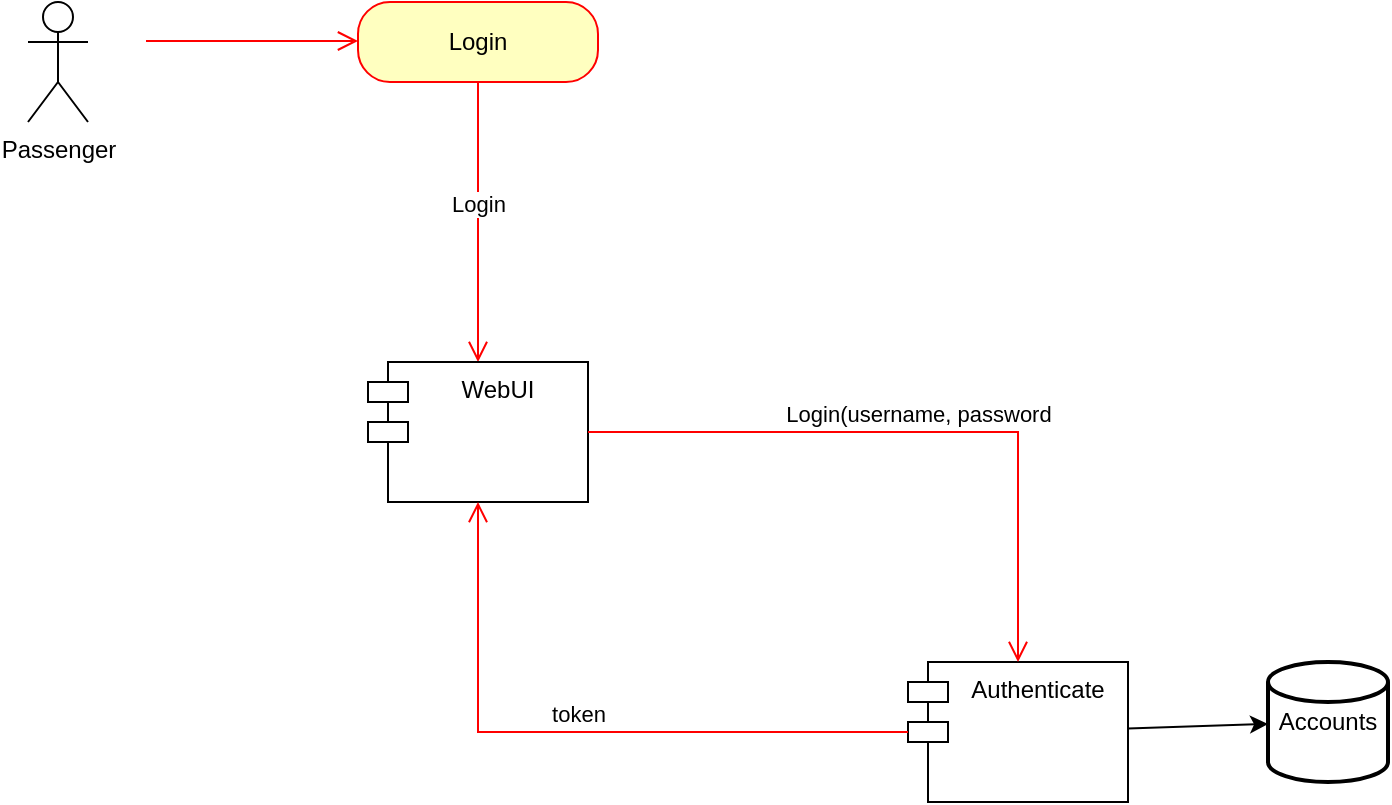 <mxfile version="16.5.1" type="device"><diagram id="59EgnAO3I5oBaTeg1RiL" name="Page-1"><mxGraphModel dx="1038" dy="649" grid="1" gridSize="10" guides="1" tooltips="1" connect="1" arrows="1" fold="1" page="1" pageScale="1" pageWidth="850" pageHeight="1100" math="0" shadow="0"><root><mxCell id="0"/><mxCell id="1" parent="0"/><mxCell id="xY1jP6qcWqm7zFLayu04-1" value="Passenger" style="shape=umlActor;verticalLabelPosition=bottom;verticalAlign=top;html=1;" vertex="1" parent="1"><mxGeometry x="50" y="60" width="30" height="60" as="geometry"/></mxCell><mxCell id="xY1jP6qcWqm7zFLayu04-2" value="Login" style="rounded=1;whiteSpace=wrap;html=1;arcSize=40;fontColor=#000000;fillColor=#ffffc0;strokeColor=#ff0000;" vertex="1" parent="1"><mxGeometry x="215" y="60" width="120" height="40" as="geometry"/></mxCell><mxCell id="xY1jP6qcWqm7zFLayu04-3" value="Login" style="edgeStyle=orthogonalEdgeStyle;html=1;verticalAlign=bottom;endArrow=open;endSize=8;strokeColor=#ff0000;rounded=0;" edge="1" parent="1" source="xY1jP6qcWqm7zFLayu04-2" target="xY1jP6qcWqm7zFLayu04-4"><mxGeometry relative="1" as="geometry"><mxPoint x="260" y="160" as="targetPoint"/></mxGeometry></mxCell><mxCell id="xY1jP6qcWqm7zFLayu04-4" value="WebUI" style="shape=module;align=left;spacingLeft=20;align=center;verticalAlign=top;" vertex="1" parent="1"><mxGeometry x="220" y="240" width="110" height="70" as="geometry"/></mxCell><mxCell id="xY1jP6qcWqm7zFLayu04-5" value="Authenticate" style="shape=module;align=left;spacingLeft=20;align=center;verticalAlign=top;" vertex="1" parent="1"><mxGeometry x="490" y="390" width="110" height="70" as="geometry"/></mxCell><mxCell id="xY1jP6qcWqm7zFLayu04-6" value="Login(username, password" style="edgeStyle=orthogonalEdgeStyle;html=1;verticalAlign=bottom;endArrow=open;endSize=8;strokeColor=#ff0000;rounded=0;" edge="1" parent="1" source="xY1jP6qcWqm7zFLayu04-4" target="xY1jP6qcWqm7zFLayu04-5"><mxGeometry relative="1" as="geometry"><mxPoint x="270" y="480" as="targetPoint"/><mxPoint x="270" y="340" as="sourcePoint"/></mxGeometry></mxCell><mxCell id="xY1jP6qcWqm7zFLayu04-7" value="token" style="edgeStyle=orthogonalEdgeStyle;html=1;verticalAlign=bottom;endArrow=open;endSize=8;strokeColor=#ff0000;rounded=0;entryX=0.5;entryY=1;entryDx=0;entryDy=0;" edge="1" parent="1" source="xY1jP6qcWqm7zFLayu04-5" target="xY1jP6qcWqm7zFLayu04-4"><mxGeometry relative="1" as="geometry"><mxPoint x="385" y="550" as="targetPoint"/><mxPoint x="330" y="510" as="sourcePoint"/></mxGeometry></mxCell><mxCell id="xY1jP6qcWqm7zFLayu04-8" value="" style="edgeStyle=orthogonalEdgeStyle;html=1;verticalAlign=bottom;endArrow=open;endSize=8;strokeColor=#ff0000;rounded=0;" edge="1" parent="1"><mxGeometry relative="1" as="geometry"><mxPoint x="215" y="79.5" as="targetPoint"/><mxPoint x="109" y="79.5" as="sourcePoint"/></mxGeometry></mxCell><mxCell id="xY1jP6qcWqm7zFLayu04-9" value="Accounts" style="strokeWidth=2;html=1;shape=mxgraph.flowchart.database;whiteSpace=wrap;" vertex="1" parent="1"><mxGeometry x="670" y="390" width="60" height="60" as="geometry"/></mxCell><mxCell id="xY1jP6qcWqm7zFLayu04-10" value="" style="endArrow=classic;html=1;rounded=0;" edge="1" parent="1" source="xY1jP6qcWqm7zFLayu04-5" target="xY1jP6qcWqm7zFLayu04-9"><mxGeometry width="50" height="50" relative="1" as="geometry"><mxPoint x="570.25" y="410" as="sourcePoint"/><mxPoint x="620.25" y="360" as="targetPoint"/></mxGeometry></mxCell></root></mxGraphModel></diagram></mxfile>
